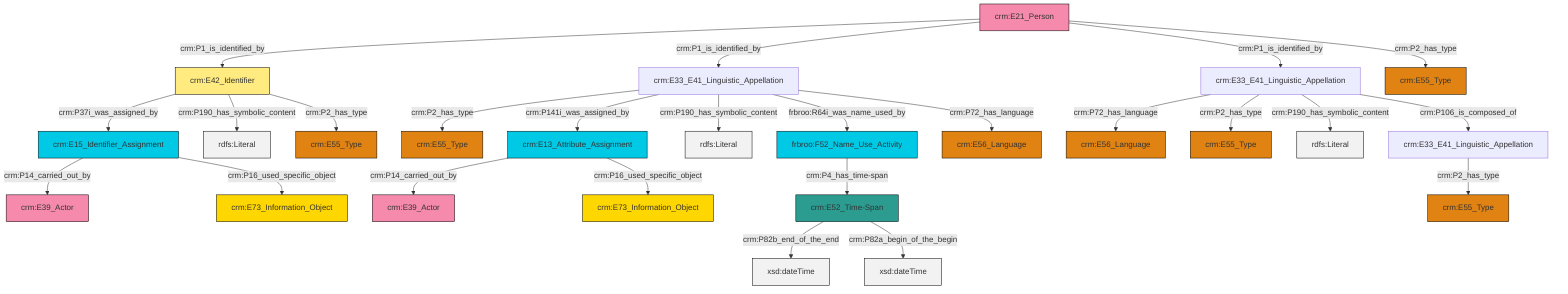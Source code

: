 graph TD
classDef Literal fill:#f2f2f2,stroke:#000000;
classDef CRM_Entity fill:#FFFFFF,stroke:#000000;
classDef Temporal_Entity fill:#00C9E6, stroke:#000000;
classDef Type fill:#E18312, stroke:#000000;
classDef Time-Span fill:#2C9C91, stroke:#000000;
classDef Appellation fill:#FFEB7F, stroke:#000000;
classDef Place fill:#008836, stroke:#000000;
classDef Persistent_Item fill:#B266B2, stroke:#000000;
classDef Conceptual_Object fill:#FFD700, stroke:#000000;
classDef Physical_Thing fill:#D2B48C, stroke:#000000;
classDef Actor fill:#f58aad, stroke:#000000;
classDef PC_Classes fill:#4ce600, stroke:#000000;
classDef Multi fill:#cccccc,stroke:#000000;

2["crm:E33_E41_Linguistic_Appellation"]:::Default -->|crm:P72_has_language| 4["crm:E56_Language"]:::Type
6["crm:E13_Attribute_Assignment"]:::Temporal_Entity -->|crm:P14_carried_out_by| 7["crm:E39_Actor"]:::Actor
8["frbroo:F52_Name_Use_Activity"]:::Temporal_Entity -->|crm:P4_has_time-span| 9["crm:E52_Time-Span"]:::Time-Span
10["crm:E33_E41_Linguistic_Appellation"]:::Default -->|crm:P2_has_type| 11["crm:E55_Type"]:::Type
14["crm:E33_E41_Linguistic_Appellation"]:::Default -->|crm:P2_has_type| 15["crm:E55_Type"]:::Type
0["crm:E42_Identifier"]:::Appellation -->|crm:P37i_was_assigned_by| 19["crm:E15_Identifier_Assignment"]:::Temporal_Entity
16["crm:E21_Person"]:::Actor -->|crm:P1_is_identified_by| 0["crm:E42_Identifier"]:::Appellation
2["crm:E33_E41_Linguistic_Appellation"]:::Default -->|crm:P2_has_type| 23["crm:E55_Type"]:::Type
14["crm:E33_E41_Linguistic_Appellation"]:::Default -->|crm:P141i_was_assigned_by| 6["crm:E13_Attribute_Assignment"]:::Temporal_Entity
0["crm:E42_Identifier"]:::Appellation -->|crm:P190_has_symbolic_content| 25[rdfs:Literal]:::Literal
16["crm:E21_Person"]:::Actor -->|crm:P1_is_identified_by| 14["crm:E33_E41_Linguistic_Appellation"]:::Default
16["crm:E21_Person"]:::Actor -->|crm:P1_is_identified_by| 2["crm:E33_E41_Linguistic_Appellation"]:::Default
14["crm:E33_E41_Linguistic_Appellation"]:::Default -->|crm:P190_has_symbolic_content| 27[rdfs:Literal]:::Literal
14["crm:E33_E41_Linguistic_Appellation"]:::Default -->|frbroo:R64i_was_name_used_by| 8["frbroo:F52_Name_Use_Activity"]:::Temporal_Entity
9["crm:E52_Time-Span"]:::Time-Span -->|crm:P82b_end_of_the_end| 28[xsd:dateTime]:::Literal
16["crm:E21_Person"]:::Actor -->|crm:P2_has_type| 12["crm:E55_Type"]:::Type
2["crm:E33_E41_Linguistic_Appellation"]:::Default -->|crm:P190_has_symbolic_content| 30[rdfs:Literal]:::Literal
14["crm:E33_E41_Linguistic_Appellation"]:::Default -->|crm:P72_has_language| 31["crm:E56_Language"]:::Type
19["crm:E15_Identifier_Assignment"]:::Temporal_Entity -->|crm:P14_carried_out_by| 21["crm:E39_Actor"]:::Actor
6["crm:E13_Attribute_Assignment"]:::Temporal_Entity -->|crm:P16_used_specific_object| 33["crm:E73_Information_Object"]:::Conceptual_Object
9["crm:E52_Time-Span"]:::Time-Span -->|crm:P82a_begin_of_the_begin| 42[xsd:dateTime]:::Literal
19["crm:E15_Identifier_Assignment"]:::Temporal_Entity -->|crm:P16_used_specific_object| 44["crm:E73_Information_Object"]:::Conceptual_Object
2["crm:E33_E41_Linguistic_Appellation"]:::Default -->|crm:P106_is_composed_of| 10["crm:E33_E41_Linguistic_Appellation"]:::Default
0["crm:E42_Identifier"]:::Appellation -->|crm:P2_has_type| 37["crm:E55_Type"]:::Type